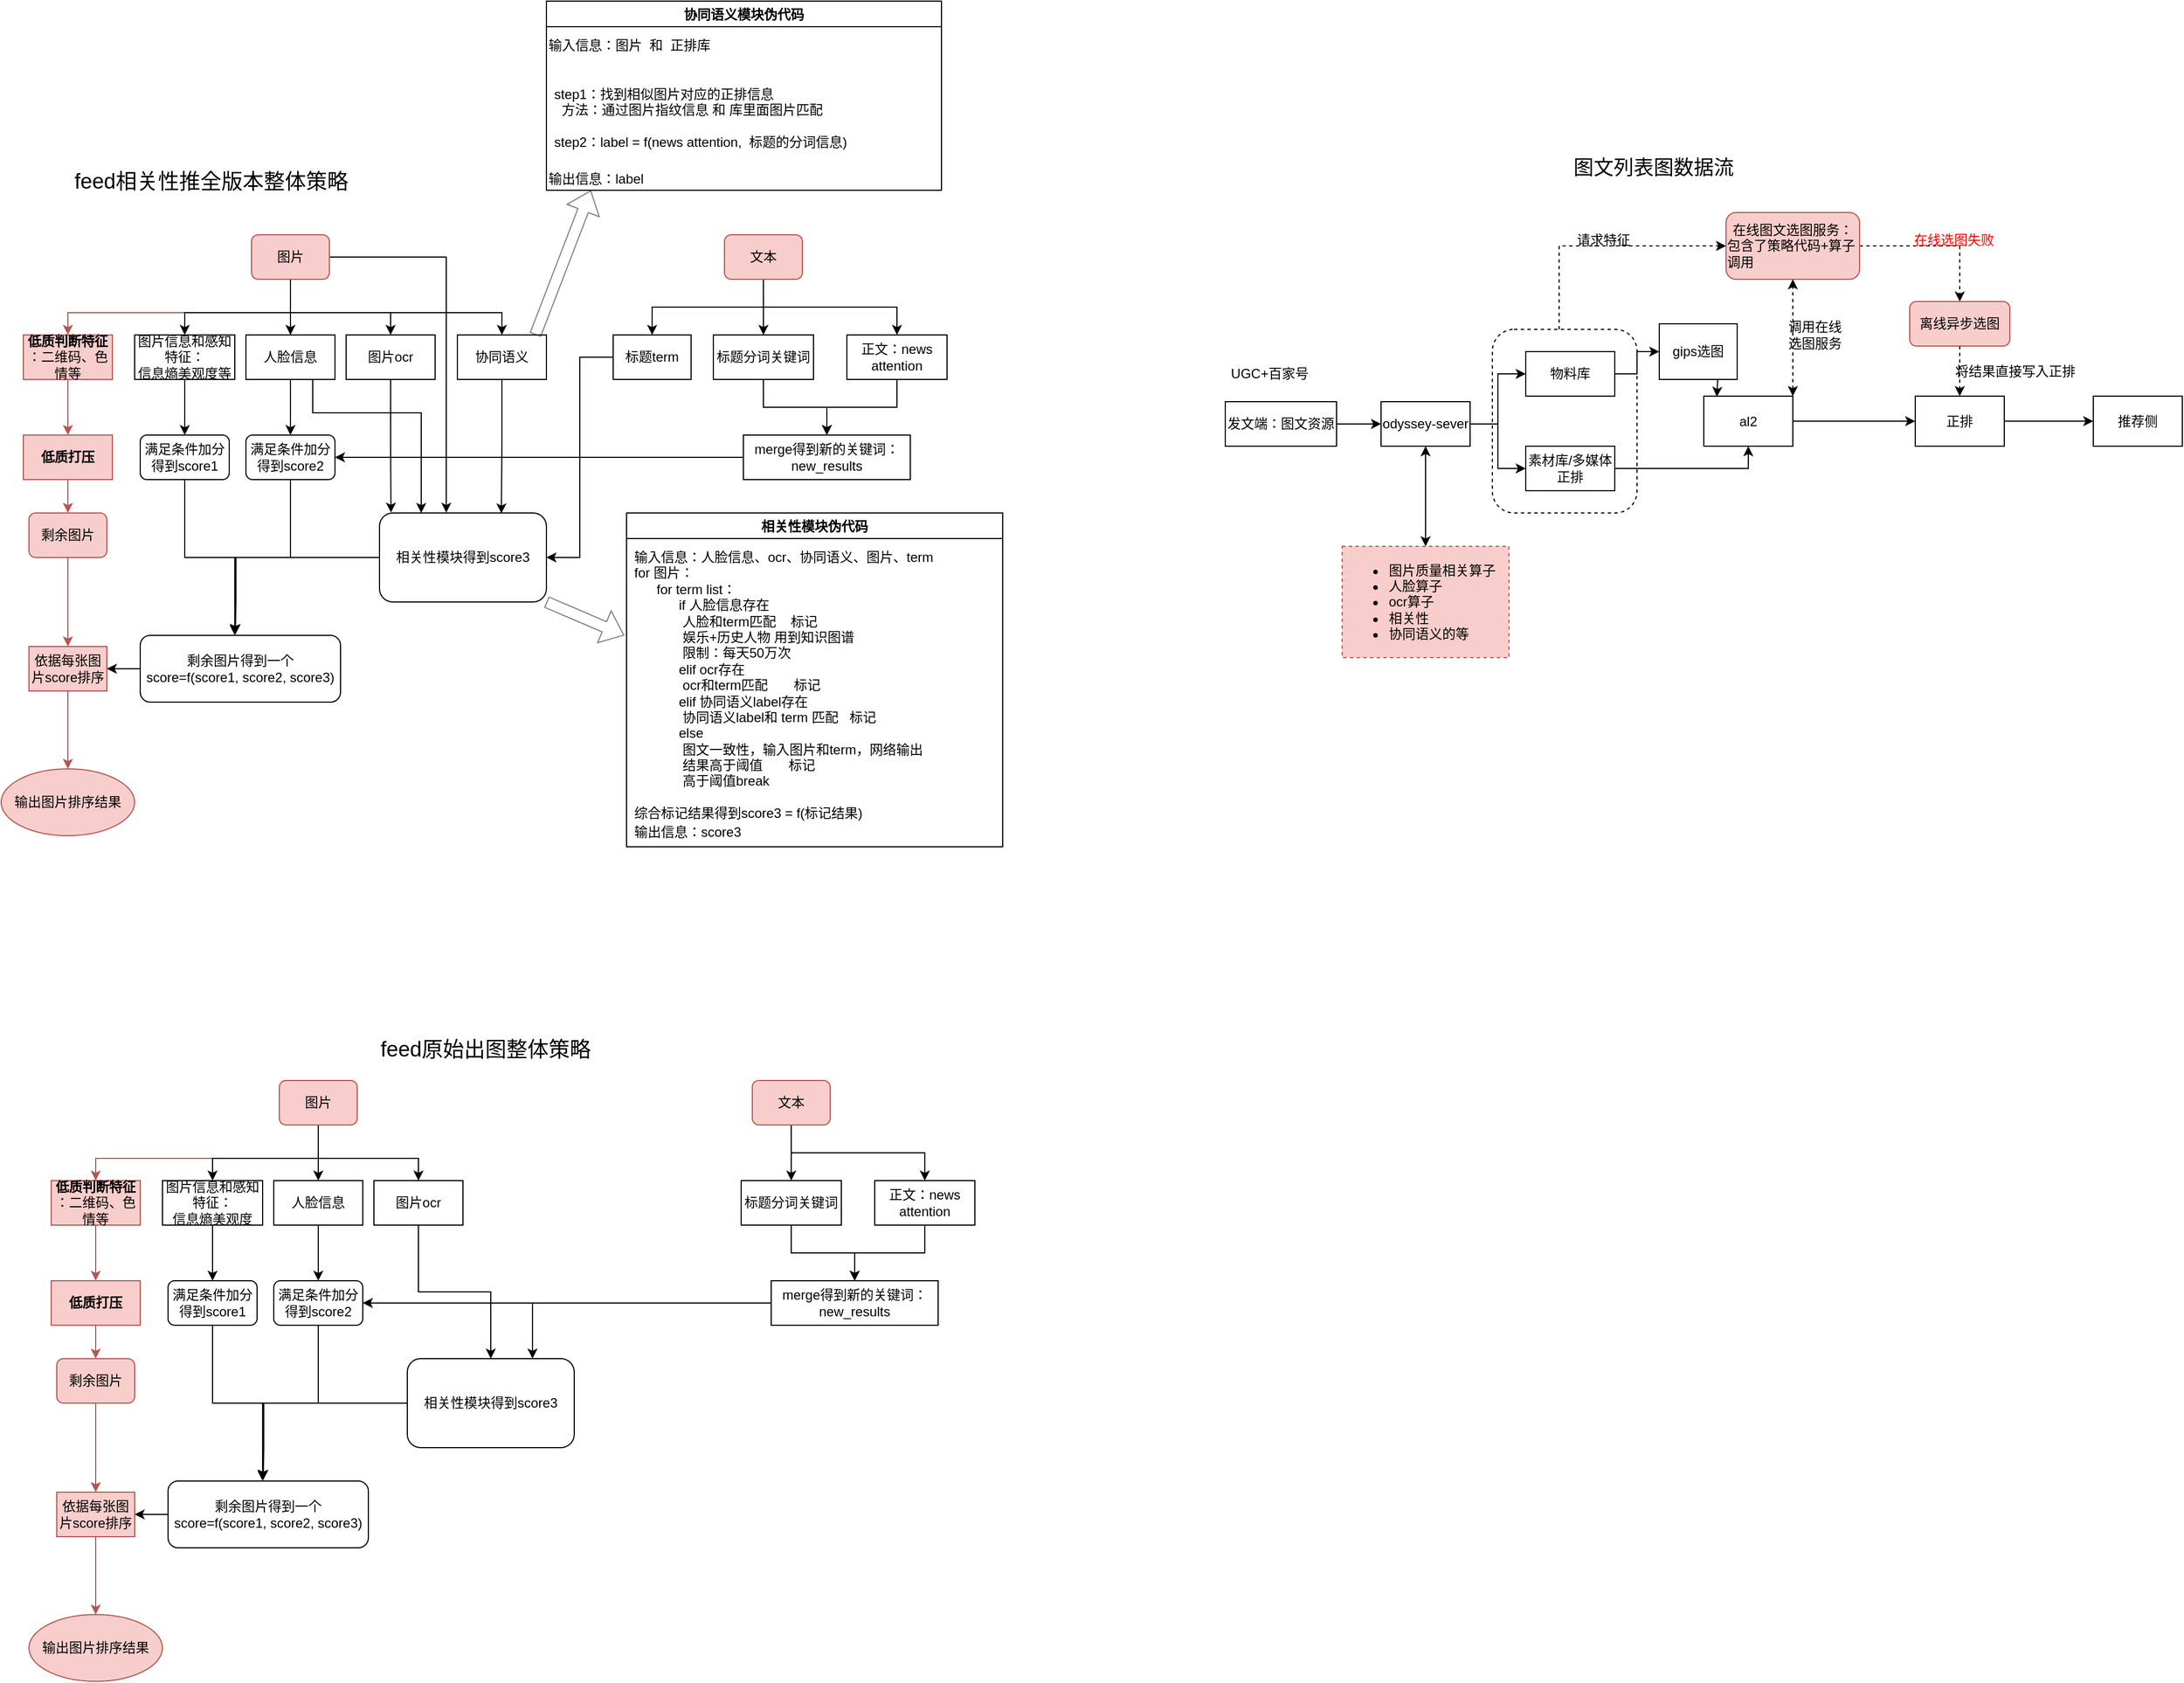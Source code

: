 <mxfile version="16.5.3" type="github">
  <diagram id="YZnyMSXSnCEE_CymccfS" name="Page-1">
    <mxGraphModel dx="2220" dy="1237" grid="1" gridSize="10" guides="1" tooltips="1" connect="1" arrows="1" fold="1" page="1" pageScale="1" pageWidth="2339" pageHeight="3300" math="0" shadow="0">
      <root>
        <mxCell id="0" />
        <mxCell id="1" parent="0" />
        <mxCell id="sa0yFWkl0P5yHhXw90g8-35" style="edgeStyle=orthogonalEdgeStyle;rounded=0;orthogonalLoop=1;jettySize=auto;html=1;entryX=0;entryY=0.5;entryDx=0;entryDy=0;dashed=1;" parent="1" source="sa0yFWkl0P5yHhXw90g8-32" target="sa0yFWkl0P5yHhXw90g8-24" edge="1">
          <mxGeometry relative="1" as="geometry">
            <Array as="points">
              <mxPoint x="1520" y="310" />
            </Array>
          </mxGeometry>
        </mxCell>
        <mxCell id="sa0yFWkl0P5yHhXw90g8-32" value="" style="rounded=1;whiteSpace=wrap;html=1;dashed=1;" parent="1" vertex="1">
          <mxGeometry x="1460" y="385" width="130" height="165" as="geometry" />
        </mxCell>
        <mxCell id="g8iUTo1PRh5J7QxqeXhu-16" style="edgeStyle=orthogonalEdgeStyle;rounded=0;orthogonalLoop=1;jettySize=auto;html=1;exitX=0.5;exitY=1;exitDx=0;exitDy=0;entryX=0.5;entryY=0;entryDx=0;entryDy=0;fillColor=#f8cecc;strokeColor=#b85450;" parent="1" source="g8iUTo1PRh5J7QxqeXhu-1" target="g8iUTo1PRh5J7QxqeXhu-2" edge="1">
          <mxGeometry relative="1" as="geometry">
            <Array as="points">
              <mxPoint x="380" y="370" />
              <mxPoint x="180" y="370" />
            </Array>
          </mxGeometry>
        </mxCell>
        <mxCell id="g8iUTo1PRh5J7QxqeXhu-20" style="edgeStyle=orthogonalEdgeStyle;rounded=0;orthogonalLoop=1;jettySize=auto;html=1;exitX=0.5;exitY=1;exitDx=0;exitDy=0;entryX=0.5;entryY=0;entryDx=0;entryDy=0;" parent="1" source="g8iUTo1PRh5J7QxqeXhu-1" target="g8iUTo1PRh5J7QxqeXhu-3" edge="1">
          <mxGeometry relative="1" as="geometry">
            <Array as="points">
              <mxPoint x="380" y="370" />
              <mxPoint x="285" y="370" />
            </Array>
          </mxGeometry>
        </mxCell>
        <mxCell id="g8iUTo1PRh5J7QxqeXhu-21" style="edgeStyle=orthogonalEdgeStyle;rounded=0;orthogonalLoop=1;jettySize=auto;html=1;exitX=0.5;exitY=1;exitDx=0;exitDy=0;entryX=0.5;entryY=0;entryDx=0;entryDy=0;" parent="1" source="g8iUTo1PRh5J7QxqeXhu-1" target="g8iUTo1PRh5J7QxqeXhu-4" edge="1">
          <mxGeometry relative="1" as="geometry">
            <Array as="points">
              <mxPoint x="380" y="350" />
              <mxPoint x="380" y="350" />
            </Array>
          </mxGeometry>
        </mxCell>
        <mxCell id="g8iUTo1PRh5J7QxqeXhu-23" style="edgeStyle=orthogonalEdgeStyle;rounded=0;orthogonalLoop=1;jettySize=auto;html=1;exitX=0.5;exitY=1;exitDx=0;exitDy=0;entryX=0.5;entryY=0;entryDx=0;entryDy=0;" parent="1" source="g8iUTo1PRh5J7QxqeXhu-1" target="g8iUTo1PRh5J7QxqeXhu-5" edge="1">
          <mxGeometry relative="1" as="geometry">
            <Array as="points">
              <mxPoint x="380" y="370" />
              <mxPoint x="470" y="370" />
            </Array>
          </mxGeometry>
        </mxCell>
        <mxCell id="g8iUTo1PRh5J7QxqeXhu-26" style="edgeStyle=orthogonalEdgeStyle;rounded=0;orthogonalLoop=1;jettySize=auto;html=1;exitX=0.5;exitY=1;exitDx=0;exitDy=0;entryX=0.5;entryY=0;entryDx=0;entryDy=0;" parent="1" source="g8iUTo1PRh5J7QxqeXhu-1" target="g8iUTo1PRh5J7QxqeXhu-6" edge="1">
          <mxGeometry relative="1" as="geometry">
            <Array as="points">
              <mxPoint x="380" y="370" />
              <mxPoint x="570" y="370" />
            </Array>
          </mxGeometry>
        </mxCell>
        <mxCell id="g8iUTo1PRh5J7QxqeXhu-60" style="edgeStyle=orthogonalEdgeStyle;rounded=0;orthogonalLoop=1;jettySize=auto;html=1;entryX=0.402;entryY=-0.002;entryDx=0;entryDy=0;entryPerimeter=0;" parent="1" source="g8iUTo1PRh5J7QxqeXhu-1" target="g8iUTo1PRh5J7QxqeXhu-57" edge="1">
          <mxGeometry relative="1" as="geometry">
            <mxPoint x="520" y="549" as="targetPoint" />
            <Array as="points">
              <mxPoint x="520" y="320" />
              <mxPoint x="520" y="550" />
            </Array>
          </mxGeometry>
        </mxCell>
        <mxCell id="g8iUTo1PRh5J7QxqeXhu-1" value="图片" style="rounded=1;whiteSpace=wrap;html=1;fillColor=#f8cecc;strokeColor=#b85450;" parent="1" vertex="1">
          <mxGeometry x="345" y="300" width="70" height="40" as="geometry" />
        </mxCell>
        <mxCell id="g8iUTo1PRh5J7QxqeXhu-37" style="edgeStyle=orthogonalEdgeStyle;rounded=0;orthogonalLoop=1;jettySize=auto;html=1;exitX=0.5;exitY=1;exitDx=0;exitDy=0;entryX=0.5;entryY=0;entryDx=0;entryDy=0;fillColor=#f8cecc;strokeColor=#b85450;" parent="1" source="g8iUTo1PRh5J7QxqeXhu-2" target="g8iUTo1PRh5J7QxqeXhu-35" edge="1">
          <mxGeometry relative="1" as="geometry" />
        </mxCell>
        <mxCell id="g8iUTo1PRh5J7QxqeXhu-2" value="&lt;b&gt;低质判断特征&lt;br&gt;&lt;/b&gt;：二维码、色情等" style="rounded=0;whiteSpace=wrap;html=1;fillColor=#f8cecc;strokeColor=#b85450;" parent="1" vertex="1">
          <mxGeometry x="140" y="390" width="80" height="40" as="geometry" />
        </mxCell>
        <mxCell id="g8iUTo1PRh5J7QxqeXhu-53" value="" style="edgeStyle=orthogonalEdgeStyle;rounded=0;orthogonalLoop=1;jettySize=auto;html=1;" parent="1" source="g8iUTo1PRh5J7QxqeXhu-3" target="g8iUTo1PRh5J7QxqeXhu-44" edge="1">
          <mxGeometry relative="1" as="geometry" />
        </mxCell>
        <mxCell id="g8iUTo1PRh5J7QxqeXhu-3" value="图片信息和感知特征：&lt;br&gt;信息熵美观度等" style="rounded=0;whiteSpace=wrap;html=1;" parent="1" vertex="1">
          <mxGeometry x="240" y="390" width="90" height="40" as="geometry" />
        </mxCell>
        <mxCell id="g8iUTo1PRh5J7QxqeXhu-54" value="" style="edgeStyle=orthogonalEdgeStyle;rounded=0;orthogonalLoop=1;jettySize=auto;html=1;" parent="1" source="g8iUTo1PRh5J7QxqeXhu-4" target="g8iUTo1PRh5J7QxqeXhu-45" edge="1">
          <mxGeometry relative="1" as="geometry" />
        </mxCell>
        <mxCell id="g8iUTo1PRh5J7QxqeXhu-83" style="edgeStyle=orthogonalEdgeStyle;rounded=0;orthogonalLoop=1;jettySize=auto;html=1;exitX=0.75;exitY=1;exitDx=0;exitDy=0;entryX=0.25;entryY=0;entryDx=0;entryDy=0;" parent="1" source="g8iUTo1PRh5J7QxqeXhu-4" target="g8iUTo1PRh5J7QxqeXhu-57" edge="1">
          <mxGeometry relative="1" as="geometry">
            <Array as="points">
              <mxPoint x="400" y="460" />
              <mxPoint x="497" y="460" />
            </Array>
          </mxGeometry>
        </mxCell>
        <mxCell id="g8iUTo1PRh5J7QxqeXhu-4" value="人脸信息" style="rounded=0;whiteSpace=wrap;html=1;" parent="1" vertex="1">
          <mxGeometry x="340" y="390" width="80" height="40" as="geometry" />
        </mxCell>
        <mxCell id="g8iUTo1PRh5J7QxqeXhu-84" style="edgeStyle=orthogonalEdgeStyle;rounded=0;orthogonalLoop=1;jettySize=auto;html=1;entryX=0.069;entryY=-0.004;entryDx=0;entryDy=0;entryPerimeter=0;" parent="1" source="g8iUTo1PRh5J7QxqeXhu-5" target="g8iUTo1PRh5J7QxqeXhu-57" edge="1">
          <mxGeometry relative="1" as="geometry" />
        </mxCell>
        <mxCell id="g8iUTo1PRh5J7QxqeXhu-5" value="图片ocr" style="rounded=0;whiteSpace=wrap;html=1;" parent="1" vertex="1">
          <mxGeometry x="430" y="390" width="80" height="40" as="geometry" />
        </mxCell>
        <mxCell id="g8iUTo1PRh5J7QxqeXhu-85" style="edgeStyle=orthogonalEdgeStyle;rounded=0;orthogonalLoop=1;jettySize=auto;html=1;entryX=0.73;entryY=0.005;entryDx=0;entryDy=0;entryPerimeter=0;" parent="1" source="g8iUTo1PRh5J7QxqeXhu-6" target="g8iUTo1PRh5J7QxqeXhu-57" edge="1">
          <mxGeometry relative="1" as="geometry" />
        </mxCell>
        <mxCell id="g8iUTo1PRh5J7QxqeXhu-6" value="协同语义" style="rounded=0;whiteSpace=wrap;html=1;" parent="1" vertex="1">
          <mxGeometry x="530" y="390" width="80" height="40" as="geometry" />
        </mxCell>
        <mxCell id="g8iUTo1PRh5J7QxqeXhu-28" value="" style="edgeStyle=orthogonalEdgeStyle;rounded=0;orthogonalLoop=1;jettySize=auto;html=1;" parent="1" source="g8iUTo1PRh5J7QxqeXhu-10" target="g8iUTo1PRh5J7QxqeXhu-13" edge="1">
          <mxGeometry relative="1" as="geometry" />
        </mxCell>
        <mxCell id="g8iUTo1PRh5J7QxqeXhu-32" style="edgeStyle=orthogonalEdgeStyle;rounded=0;orthogonalLoop=1;jettySize=auto;html=1;exitX=0.25;exitY=1;exitDx=0;exitDy=0;entryX=0.5;entryY=0;entryDx=0;entryDy=0;" parent="1" source="g8iUTo1PRh5J7QxqeXhu-10" target="g8iUTo1PRh5J7QxqeXhu-11" edge="1">
          <mxGeometry relative="1" as="geometry">
            <Array as="points">
              <mxPoint x="805" y="340" />
              <mxPoint x="805" y="365" />
              <mxPoint x="705" y="365" />
            </Array>
          </mxGeometry>
        </mxCell>
        <mxCell id="g8iUTo1PRh5J7QxqeXhu-33" style="edgeStyle=orthogonalEdgeStyle;rounded=0;orthogonalLoop=1;jettySize=auto;html=1;exitX=0.75;exitY=1;exitDx=0;exitDy=0;entryX=0.5;entryY=0;entryDx=0;entryDy=0;" parent="1" source="g8iUTo1PRh5J7QxqeXhu-10" target="g8iUTo1PRh5J7QxqeXhu-14" edge="1">
          <mxGeometry relative="1" as="geometry">
            <Array as="points">
              <mxPoint x="805" y="340" />
              <mxPoint x="805" y="365" />
              <mxPoint x="925" y="365" />
            </Array>
          </mxGeometry>
        </mxCell>
        <mxCell id="g8iUTo1PRh5J7QxqeXhu-10" value="文本" style="rounded=1;whiteSpace=wrap;html=1;fillColor=#f8cecc;strokeColor=#b85450;" parent="1" vertex="1">
          <mxGeometry x="770" y="300" width="70" height="40" as="geometry" />
        </mxCell>
        <mxCell id="g8iUTo1PRh5J7QxqeXhu-75" style="edgeStyle=orthogonalEdgeStyle;rounded=0;orthogonalLoop=1;jettySize=auto;html=1;entryX=1;entryY=0.5;entryDx=0;entryDy=0;" parent="1" source="g8iUTo1PRh5J7QxqeXhu-11" target="g8iUTo1PRh5J7QxqeXhu-57" edge="1">
          <mxGeometry relative="1" as="geometry" />
        </mxCell>
        <mxCell id="g8iUTo1PRh5J7QxqeXhu-11" value="标题term" style="rounded=0;whiteSpace=wrap;html=1;" parent="1" vertex="1">
          <mxGeometry x="670" y="390" width="70" height="40" as="geometry" />
        </mxCell>
        <mxCell id="g8iUTo1PRh5J7QxqeXhu-47" style="edgeStyle=orthogonalEdgeStyle;rounded=0;orthogonalLoop=1;jettySize=auto;html=1;exitX=0.5;exitY=1;exitDx=0;exitDy=0;" parent="1" source="g8iUTo1PRh5J7QxqeXhu-13" target="g8iUTo1PRh5J7QxqeXhu-46" edge="1">
          <mxGeometry relative="1" as="geometry" />
        </mxCell>
        <mxCell id="g8iUTo1PRh5J7QxqeXhu-13" value="标题分词关键词" style="rounded=0;whiteSpace=wrap;html=1;" parent="1" vertex="1">
          <mxGeometry x="760" y="390" width="90" height="40" as="geometry" />
        </mxCell>
        <mxCell id="g8iUTo1PRh5J7QxqeXhu-52" value="" style="edgeStyle=orthogonalEdgeStyle;rounded=0;orthogonalLoop=1;jettySize=auto;html=1;" parent="1" source="g8iUTo1PRh5J7QxqeXhu-14" target="g8iUTo1PRh5J7QxqeXhu-46" edge="1">
          <mxGeometry relative="1" as="geometry" />
        </mxCell>
        <mxCell id="g8iUTo1PRh5J7QxqeXhu-14" value="正文：news attention" style="rounded=0;whiteSpace=wrap;html=1;" parent="1" vertex="1">
          <mxGeometry x="880" y="390" width="90" height="40" as="geometry" />
        </mxCell>
        <mxCell id="g8iUTo1PRh5J7QxqeXhu-38" style="edgeStyle=orthogonalEdgeStyle;rounded=0;orthogonalLoop=1;jettySize=auto;html=1;exitX=0.5;exitY=1;exitDx=0;exitDy=0;entryX=0.5;entryY=0;entryDx=0;entryDy=0;fillColor=#f8cecc;strokeColor=#b85450;" parent="1" source="g8iUTo1PRh5J7QxqeXhu-35" target="g8iUTo1PRh5J7QxqeXhu-36" edge="1">
          <mxGeometry relative="1" as="geometry" />
        </mxCell>
        <mxCell id="g8iUTo1PRh5J7QxqeXhu-35" value="&lt;b&gt;低质打压&lt;/b&gt;&lt;span style=&quot;color: rgba(0 , 0 , 0 , 0) ; font-family: monospace ; font-size: 0px&quot;&gt;%3CmxGraphModel%3E%3Croot%3E%3CmxCell%20id%3D%220%22%2F%3E%3CmxCell%20id%3D%221%22%20parent%3D%220%22%2F%3E%3CmxCell%20id%3D%222%22%20value%3D%22%26lt%3Bb%26gt%3B%E4%BD%8E%E8%B4%A8%E5%88%A4%E6%96%AD%E7%89%B9%E5%BE%81%26lt%3Bbr%26gt%3B%26lt%3B%2Fb%26gt%3B%EF%BC%9A%E4%BA%8C%E7%BB%B4%E7%A0%81%E3%80%81%E8%89%B2%E6%83%85%E7%AD%89%22%20style%3D%22rounded%3D0%3BwhiteSpace%3Dwrap%3Bhtml%3D1%3B%22%20vertex%3D%221%22%20parent%3D%221%22%3E%3CmxGeometry%20x%3D%2230%22%20y%3D%22140%22%20width%3D%2280%22%20height%3D%2240%22%20as%3D%22geometry%22%2F%3E%3C%2FmxCell%3E%3C%2Froot%3E%3C%2FmxGraphModel%3E&lt;/span&gt;" style="rounded=0;whiteSpace=wrap;html=1;fillColor=#f8cecc;strokeColor=#b85450;" parent="1" vertex="1">
          <mxGeometry x="140" y="480" width="80" height="40" as="geometry" />
        </mxCell>
        <mxCell id="g8iUTo1PRh5J7QxqeXhu-70" style="edgeStyle=orthogonalEdgeStyle;rounded=0;orthogonalLoop=1;jettySize=auto;html=1;fillColor=#f8cecc;strokeColor=#b85450;" parent="1" source="g8iUTo1PRh5J7QxqeXhu-36" target="g8iUTo1PRh5J7QxqeXhu-69" edge="1">
          <mxGeometry relative="1" as="geometry" />
        </mxCell>
        <mxCell id="g8iUTo1PRh5J7QxqeXhu-36" value="剩余图片" style="rounded=1;whiteSpace=wrap;html=1;fillColor=#f8cecc;strokeColor=#b85450;" parent="1" vertex="1">
          <mxGeometry x="145" y="550" width="70" height="40" as="geometry" />
        </mxCell>
        <mxCell id="g8iUTo1PRh5J7QxqeXhu-72" style="edgeStyle=orthogonalEdgeStyle;rounded=0;orthogonalLoop=1;jettySize=auto;html=1;entryX=1;entryY=0.5;entryDx=0;entryDy=0;" parent="1" source="g8iUTo1PRh5J7QxqeXhu-42" target="g8iUTo1PRh5J7QxqeXhu-69" edge="1">
          <mxGeometry relative="1" as="geometry" />
        </mxCell>
        <mxCell id="g8iUTo1PRh5J7QxqeXhu-42" value="剩余图片得到一个score=f(score1, score2, score3)" style="rounded=1;whiteSpace=wrap;html=1;" parent="1" vertex="1">
          <mxGeometry x="245" y="660" width="180" height="60" as="geometry" />
        </mxCell>
        <mxCell id="g8iUTo1PRh5J7QxqeXhu-64" style="edgeStyle=orthogonalEdgeStyle;rounded=0;orthogonalLoop=1;jettySize=auto;html=1;exitX=0.5;exitY=1;exitDx=0;exitDy=0;entryX=0.475;entryY=-0.017;entryDx=0;entryDy=0;entryPerimeter=0;" parent="1" source="g8iUTo1PRh5J7QxqeXhu-44" target="g8iUTo1PRh5J7QxqeXhu-42" edge="1">
          <mxGeometry relative="1" as="geometry">
            <mxPoint x="310" y="660" as="targetPoint" />
            <Array as="points">
              <mxPoint x="285" y="590" />
              <mxPoint x="331" y="590" />
              <mxPoint x="331" y="630" />
            </Array>
          </mxGeometry>
        </mxCell>
        <mxCell id="g8iUTo1PRh5J7QxqeXhu-44" value="满足条件加分得到score1" style="rounded=1;whiteSpace=wrap;html=1;" parent="1" vertex="1">
          <mxGeometry x="245" y="480" width="80" height="40" as="geometry" />
        </mxCell>
        <mxCell id="g8iUTo1PRh5J7QxqeXhu-65" style="edgeStyle=orthogonalEdgeStyle;rounded=0;orthogonalLoop=1;jettySize=auto;html=1;entryX=0.472;entryY=-0.017;entryDx=0;entryDy=0;entryPerimeter=0;" parent="1" source="g8iUTo1PRh5J7QxqeXhu-45" target="g8iUTo1PRh5J7QxqeXhu-42" edge="1">
          <mxGeometry relative="1" as="geometry">
            <mxPoint x="310" y="660" as="targetPoint" />
            <Array as="points">
              <mxPoint x="380" y="590" />
              <mxPoint x="330" y="590" />
            </Array>
          </mxGeometry>
        </mxCell>
        <mxCell id="g8iUTo1PRh5J7QxqeXhu-45" value="满足条件加分得到score2" style="rounded=1;whiteSpace=wrap;html=1;" parent="1" vertex="1">
          <mxGeometry x="340" y="480" width="80" height="40" as="geometry" />
        </mxCell>
        <mxCell id="g8iUTo1PRh5J7QxqeXhu-55" style="edgeStyle=orthogonalEdgeStyle;rounded=0;orthogonalLoop=1;jettySize=auto;html=1;" parent="1" source="g8iUTo1PRh5J7QxqeXhu-46" edge="1">
          <mxGeometry relative="1" as="geometry">
            <mxPoint x="420" y="500" as="targetPoint" />
            <Array as="points">
              <mxPoint x="420" y="500" />
            </Array>
          </mxGeometry>
        </mxCell>
        <mxCell id="g8iUTo1PRh5J7QxqeXhu-46" value="merge得到新的关键词：new_results" style="rounded=0;whiteSpace=wrap;html=1;" parent="1" vertex="1">
          <mxGeometry x="787" y="480" width="150" height="40" as="geometry" />
        </mxCell>
        <mxCell id="g8iUTo1PRh5J7QxqeXhu-66" style="edgeStyle=orthogonalEdgeStyle;rounded=0;orthogonalLoop=1;jettySize=auto;html=1;" parent="1" source="g8iUTo1PRh5J7QxqeXhu-57" edge="1">
          <mxGeometry relative="1" as="geometry">
            <mxPoint x="330" y="660" as="targetPoint" />
            <Array as="points">
              <mxPoint x="330" y="590" />
              <mxPoint x="330" y="660" />
            </Array>
          </mxGeometry>
        </mxCell>
        <mxCell id="g8iUTo1PRh5J7QxqeXhu-57" value="相关性模块得到score3" style="rounded=1;whiteSpace=wrap;html=1;" parent="1" vertex="1">
          <mxGeometry x="460" y="550" width="150" height="80" as="geometry" />
        </mxCell>
        <mxCell id="g8iUTo1PRh5J7QxqeXhu-74" value="" style="edgeStyle=orthogonalEdgeStyle;rounded=0;orthogonalLoop=1;jettySize=auto;html=1;fillColor=#f8cecc;strokeColor=#b85450;" parent="1" source="g8iUTo1PRh5J7QxqeXhu-69" target="g8iUTo1PRh5J7QxqeXhu-73" edge="1">
          <mxGeometry relative="1" as="geometry" />
        </mxCell>
        <mxCell id="g8iUTo1PRh5J7QxqeXhu-69" value="依据每张图片score排序" style="rounded=0;whiteSpace=wrap;html=1;align=center;fillColor=#f8cecc;strokeColor=#b85450;" parent="1" vertex="1">
          <mxGeometry x="145" y="670" width="70" height="40" as="geometry" />
        </mxCell>
        <mxCell id="g8iUTo1PRh5J7QxqeXhu-73" value="输出图片排序结果" style="ellipse;whiteSpace=wrap;html=1;rounded=0;fillColor=#f8cecc;strokeColor=#b85450;" parent="1" vertex="1">
          <mxGeometry x="120" y="780" width="120" height="60" as="geometry" />
        </mxCell>
        <mxCell id="g8iUTo1PRh5J7QxqeXhu-76" value="" style="shape=flexArrow;endArrow=classic;html=1;rounded=0;opacity=50;" parent="1" edge="1">
          <mxGeometry width="50" height="50" relative="1" as="geometry">
            <mxPoint x="610" y="630" as="sourcePoint" />
            <mxPoint x="680" y="660" as="targetPoint" />
          </mxGeometry>
        </mxCell>
        <mxCell id="g8iUTo1PRh5J7QxqeXhu-77" value="相关性模块伪代码" style="swimlane;align=center;" parent="1" vertex="1">
          <mxGeometry x="682" y="550" width="338" height="300" as="geometry">
            <mxRectangle x="580" y="340" width="130" height="23" as="alternateBounds" />
          </mxGeometry>
        </mxCell>
        <mxCell id="g8iUTo1PRh5J7QxqeXhu-80" value="for 图片：&lt;br&gt;&lt;span&gt;&lt;/span&gt;&amp;nbsp; &amp;nbsp; &amp;nbsp; for term list：&lt;br&gt;&lt;blockquote style=&quot;margin: 0 0 0 40px ; border: none ; padding: 0px&quot;&gt;if 人脸信息存在&amp;nbsp;&lt;br&gt;&lt;span&gt; &lt;span&gt; &lt;/span&gt;&lt;/span&gt;&lt;span style=&quot;white-space: pre&quot;&gt; &lt;/span&gt;人脸和term匹配&amp;nbsp; &amp;nbsp; 标记&lt;/blockquote&gt;&lt;blockquote style=&quot;margin: 0 0 0 40px ; border: none ; padding: 0px&quot;&gt;&lt;span style=&quot;white-space: pre&quot;&gt; &lt;/span&gt;娱乐+历史人物 用到知识图谱&lt;/blockquote&gt;&lt;blockquote style=&quot;margin: 0 0 0 40px ; border: none ; padding: 0px&quot;&gt;&lt;span style=&quot;white-space: pre&quot;&gt; &lt;/span&gt;限制：每天50万次&lt;/blockquote&gt;&lt;blockquote style=&quot;margin: 0 0 0 40px ; border: none ; padding: 0px&quot;&gt;elif ocr存在&lt;br&gt;&lt;span&gt; &lt;span&gt; &lt;/span&gt;&lt;/span&gt;&lt;span style=&quot;white-space: pre&quot;&gt; &lt;/span&gt;ocr和term匹配&amp;nbsp; &amp;nbsp; &amp;nbsp; &amp;nbsp;标记&lt;br&gt;elif 协同语义label存在&lt;br&gt;&lt;span&gt; &lt;span&gt; &lt;/span&gt;&lt;/span&gt;&lt;span style=&quot;white-space: pre&quot;&gt; &lt;/span&gt;协同语义label和 term 匹配&amp;nbsp; &amp;nbsp;标记&lt;br&gt;else&lt;/blockquote&gt;&lt;blockquote style=&quot;margin: 0 0 0 40px ; border: none ; padding: 0px&quot;&gt;&lt;span&gt;&lt;span style=&quot;white-space: pre&quot;&gt; &lt;/span&gt;图文一致性，输入图片和term，网络输出&lt;/span&gt;&lt;/blockquote&gt;&lt;blockquote style=&quot;margin: 0 0 0 40px ; border: none ; padding: 0px&quot;&gt;&lt;span&gt;&lt;span style=&quot;white-space: pre&quot;&gt; &lt;/span&gt;结果高于阈值&amp;nbsp; &amp;nbsp; &amp;nbsp; &amp;nbsp;标记&lt;/span&gt;&lt;/blockquote&gt;&lt;blockquote style=&quot;margin: 0 0 0 40px ; border: none ; padding: 0px&quot;&gt;&lt;span&gt;&lt;span style=&quot;white-space: pre&quot;&gt; &lt;/span&gt;高于阈值break&lt;br&gt;&lt;/span&gt;&lt;/blockquote&gt;&lt;blockquote style=&quot;margin: 0 0 0 40px ; border: none ; padding: 0px&quot;&gt;&lt;blockquote style=&quot;margin: 0 0 0 40px ; border: none ; padding: 0px&quot;&gt;&lt;br&gt;&lt;/blockquote&gt;&lt;blockquote style=&quot;margin: 0 0 0 40px ; border: none ; padding: 0px&quot;&gt;&lt;/blockquote&gt;&lt;/blockquote&gt;综合标记结果得到score3 = f(标记结果)" style="text;html=1;align=left;verticalAlign=middle;resizable=0;points=[];autosize=1;strokeColor=none;fillColor=none;" parent="g8iUTo1PRh5J7QxqeXhu-77" vertex="1">
          <mxGeometry x="5" y="47" width="270" height="230" as="geometry" />
        </mxCell>
        <mxCell id="g8iUTo1PRh5J7QxqeXhu-86" value="输入信息：人脸信息、ocr、协同语义、图片、term" style="text;html=1;align=left;verticalAlign=middle;resizable=0;points=[];autosize=1;strokeColor=none;fillColor=none;" parent="g8iUTo1PRh5J7QxqeXhu-77" vertex="1">
          <mxGeometry x="5" y="30" width="280" height="20" as="geometry" />
        </mxCell>
        <mxCell id="g8iUTo1PRh5J7QxqeXhu-87" value="输出信息：score3" style="text;html=1;align=left;verticalAlign=middle;resizable=0;points=[];autosize=1;strokeColor=none;fillColor=none;" parent="g8iUTo1PRh5J7QxqeXhu-77" vertex="1">
          <mxGeometry x="5" y="277" width="110" height="20" as="geometry" />
        </mxCell>
        <mxCell id="g8iUTo1PRh5J7QxqeXhu-88" value="feed相关性推全版本整体策略" style="text;strokeColor=none;fillColor=none;align=left;verticalAlign=middle;spacingLeft=4;spacingRight=4;overflow=hidden;points=[[0,0.5],[1,0.5]];portConstraint=eastwest;rotatable=0;fontSize=19;" parent="1" vertex="1">
          <mxGeometry x="180" y="230" width="360" height="40" as="geometry" />
        </mxCell>
        <mxCell id="g8iUTo1PRh5J7QxqeXhu-89" value="feed原始出图整体策略" style="text;strokeColor=none;fillColor=none;align=left;verticalAlign=middle;spacingLeft=4;spacingRight=4;overflow=hidden;points=[[0,0.5],[1,0.5]];portConstraint=eastwest;rotatable=0;fontSize=19;" parent="1" vertex="1">
          <mxGeometry x="455" y="1010" width="360" height="40" as="geometry" />
        </mxCell>
        <mxCell id="g8iUTo1PRh5J7QxqeXhu-140" style="edgeStyle=orthogonalEdgeStyle;rounded=0;orthogonalLoop=1;jettySize=auto;html=1;exitX=0.5;exitY=1;exitDx=0;exitDy=0;entryX=0.5;entryY=0;entryDx=0;entryDy=0;fillColor=#f8cecc;strokeColor=#b85450;" parent="1" source="g8iUTo1PRh5J7QxqeXhu-146" target="g8iUTo1PRh5J7QxqeXhu-148" edge="1">
          <mxGeometry relative="1" as="geometry">
            <Array as="points">
              <mxPoint x="405" y="1130" />
              <mxPoint x="205" y="1130" />
            </Array>
          </mxGeometry>
        </mxCell>
        <mxCell id="g8iUTo1PRh5J7QxqeXhu-141" style="edgeStyle=orthogonalEdgeStyle;rounded=0;orthogonalLoop=1;jettySize=auto;html=1;exitX=0.5;exitY=1;exitDx=0;exitDy=0;entryX=0.5;entryY=0;entryDx=0;entryDy=0;" parent="1" source="g8iUTo1PRh5J7QxqeXhu-146" target="g8iUTo1PRh5J7QxqeXhu-150" edge="1">
          <mxGeometry relative="1" as="geometry">
            <Array as="points">
              <mxPoint x="405" y="1130" />
              <mxPoint x="310" y="1130" />
            </Array>
          </mxGeometry>
        </mxCell>
        <mxCell id="g8iUTo1PRh5J7QxqeXhu-142" style="edgeStyle=orthogonalEdgeStyle;rounded=0;orthogonalLoop=1;jettySize=auto;html=1;exitX=0.5;exitY=1;exitDx=0;exitDy=0;entryX=0.5;entryY=0;entryDx=0;entryDy=0;" parent="1" source="g8iUTo1PRh5J7QxqeXhu-146" target="g8iUTo1PRh5J7QxqeXhu-153" edge="1">
          <mxGeometry relative="1" as="geometry">
            <Array as="points">
              <mxPoint x="405" y="1110" />
              <mxPoint x="405" y="1110" />
            </Array>
          </mxGeometry>
        </mxCell>
        <mxCell id="g8iUTo1PRh5J7QxqeXhu-143" style="edgeStyle=orthogonalEdgeStyle;rounded=0;orthogonalLoop=1;jettySize=auto;html=1;exitX=0.5;exitY=1;exitDx=0;exitDy=0;entryX=0.5;entryY=0;entryDx=0;entryDy=0;" parent="1" source="g8iUTo1PRh5J7QxqeXhu-146" target="g8iUTo1PRh5J7QxqeXhu-155" edge="1">
          <mxGeometry relative="1" as="geometry">
            <Array as="points">
              <mxPoint x="405" y="1130" />
              <mxPoint x="495" y="1130" />
            </Array>
          </mxGeometry>
        </mxCell>
        <mxCell id="g8iUTo1PRh5J7QxqeXhu-146" value="图片" style="rounded=1;whiteSpace=wrap;html=1;fillColor=#f8cecc;strokeColor=#b85450;" parent="1" vertex="1">
          <mxGeometry x="370" y="1060" width="70" height="40" as="geometry" />
        </mxCell>
        <mxCell id="g8iUTo1PRh5J7QxqeXhu-147" style="edgeStyle=orthogonalEdgeStyle;rounded=0;orthogonalLoop=1;jettySize=auto;html=1;exitX=0.5;exitY=1;exitDx=0;exitDy=0;entryX=0.5;entryY=0;entryDx=0;entryDy=0;fillColor=#f8cecc;strokeColor=#b85450;" parent="1" source="g8iUTo1PRh5J7QxqeXhu-148" target="g8iUTo1PRh5J7QxqeXhu-169" edge="1">
          <mxGeometry relative="1" as="geometry" />
        </mxCell>
        <mxCell id="g8iUTo1PRh5J7QxqeXhu-148" value="&lt;b&gt;低质判断特征&lt;br&gt;&lt;/b&gt;：二维码、色情等" style="rounded=0;whiteSpace=wrap;html=1;fillColor=#f8cecc;strokeColor=#b85450;" parent="1" vertex="1">
          <mxGeometry x="165" y="1150" width="80" height="40" as="geometry" />
        </mxCell>
        <mxCell id="g8iUTo1PRh5J7QxqeXhu-149" value="" style="edgeStyle=orthogonalEdgeStyle;rounded=0;orthogonalLoop=1;jettySize=auto;html=1;" parent="1" source="g8iUTo1PRh5J7QxqeXhu-150" target="g8iUTo1PRh5J7QxqeXhu-175" edge="1">
          <mxGeometry relative="1" as="geometry" />
        </mxCell>
        <mxCell id="g8iUTo1PRh5J7QxqeXhu-150" value="图片信息和感知特征：&lt;br&gt;信息熵美观度" style="rounded=0;whiteSpace=wrap;html=1;" parent="1" vertex="1">
          <mxGeometry x="265" y="1150" width="90" height="40" as="geometry" />
        </mxCell>
        <mxCell id="g8iUTo1PRh5J7QxqeXhu-151" value="" style="edgeStyle=orthogonalEdgeStyle;rounded=0;orthogonalLoop=1;jettySize=auto;html=1;" parent="1" source="g8iUTo1PRh5J7QxqeXhu-153" target="g8iUTo1PRh5J7QxqeXhu-177" edge="1">
          <mxGeometry relative="1" as="geometry" />
        </mxCell>
        <mxCell id="g8iUTo1PRh5J7QxqeXhu-153" value="人脸信息" style="rounded=0;whiteSpace=wrap;html=1;" parent="1" vertex="1">
          <mxGeometry x="365" y="1150" width="80" height="40" as="geometry" />
        </mxCell>
        <mxCell id="g8iUTo1PRh5J7QxqeXhu-190" style="edgeStyle=orthogonalEdgeStyle;rounded=0;orthogonalLoop=1;jettySize=auto;html=1;entryX=0.5;entryY=0;entryDx=0;entryDy=0;fontSize=19;" parent="1" source="g8iUTo1PRh5J7QxqeXhu-155" target="g8iUTo1PRh5J7QxqeXhu-181" edge="1">
          <mxGeometry relative="1" as="geometry" />
        </mxCell>
        <mxCell id="g8iUTo1PRh5J7QxqeXhu-155" value="图片ocr" style="rounded=0;whiteSpace=wrap;html=1;" parent="1" vertex="1">
          <mxGeometry x="455" y="1150" width="80" height="40" as="geometry" />
        </mxCell>
        <mxCell id="g8iUTo1PRh5J7QxqeXhu-158" value="" style="edgeStyle=orthogonalEdgeStyle;rounded=0;orthogonalLoop=1;jettySize=auto;html=1;" parent="1" source="g8iUTo1PRh5J7QxqeXhu-161" target="g8iUTo1PRh5J7QxqeXhu-165" edge="1">
          <mxGeometry relative="1" as="geometry" />
        </mxCell>
        <mxCell id="g8iUTo1PRh5J7QxqeXhu-160" style="edgeStyle=orthogonalEdgeStyle;rounded=0;orthogonalLoop=1;jettySize=auto;html=1;exitX=0.75;exitY=1;exitDx=0;exitDy=0;entryX=0.5;entryY=0;entryDx=0;entryDy=0;" parent="1" source="g8iUTo1PRh5J7QxqeXhu-161" target="g8iUTo1PRh5J7QxqeXhu-167" edge="1">
          <mxGeometry relative="1" as="geometry">
            <Array as="points">
              <mxPoint x="830" y="1100" />
              <mxPoint x="830" y="1125" />
              <mxPoint x="950" y="1125" />
            </Array>
          </mxGeometry>
        </mxCell>
        <mxCell id="g8iUTo1PRh5J7QxqeXhu-161" value="文本" style="rounded=1;whiteSpace=wrap;html=1;fillColor=#f8cecc;strokeColor=#b85450;" parent="1" vertex="1">
          <mxGeometry x="795" y="1060" width="70" height="40" as="geometry" />
        </mxCell>
        <mxCell id="g8iUTo1PRh5J7QxqeXhu-164" style="edgeStyle=orthogonalEdgeStyle;rounded=0;orthogonalLoop=1;jettySize=auto;html=1;exitX=0.5;exitY=1;exitDx=0;exitDy=0;" parent="1" source="g8iUTo1PRh5J7QxqeXhu-165" target="g8iUTo1PRh5J7QxqeXhu-179" edge="1">
          <mxGeometry relative="1" as="geometry" />
        </mxCell>
        <mxCell id="g8iUTo1PRh5J7QxqeXhu-165" value="标题分词关键词" style="rounded=0;whiteSpace=wrap;html=1;" parent="1" vertex="1">
          <mxGeometry x="785" y="1150" width="90" height="40" as="geometry" />
        </mxCell>
        <mxCell id="g8iUTo1PRh5J7QxqeXhu-166" value="" style="edgeStyle=orthogonalEdgeStyle;rounded=0;orthogonalLoop=1;jettySize=auto;html=1;" parent="1" source="g8iUTo1PRh5J7QxqeXhu-167" target="g8iUTo1PRh5J7QxqeXhu-179" edge="1">
          <mxGeometry relative="1" as="geometry" />
        </mxCell>
        <mxCell id="g8iUTo1PRh5J7QxqeXhu-167" value="正文：news attention" style="rounded=0;whiteSpace=wrap;html=1;" parent="1" vertex="1">
          <mxGeometry x="905" y="1150" width="90" height="40" as="geometry" />
        </mxCell>
        <mxCell id="g8iUTo1PRh5J7QxqeXhu-168" style="edgeStyle=orthogonalEdgeStyle;rounded=0;orthogonalLoop=1;jettySize=auto;html=1;exitX=0.5;exitY=1;exitDx=0;exitDy=0;entryX=0.5;entryY=0;entryDx=0;entryDy=0;fillColor=#f8cecc;strokeColor=#b85450;" parent="1" source="g8iUTo1PRh5J7QxqeXhu-169" target="g8iUTo1PRh5J7QxqeXhu-171" edge="1">
          <mxGeometry relative="1" as="geometry" />
        </mxCell>
        <mxCell id="g8iUTo1PRh5J7QxqeXhu-169" value="&lt;b&gt;低质打压&lt;/b&gt;&lt;span style=&quot;color: rgba(0 , 0 , 0 , 0) ; font-family: monospace ; font-size: 0px&quot;&gt;%3CmxGraphModel%3E%3Croot%3E%3CmxCell%20id%3D%220%22%2F%3E%3CmxCell%20id%3D%221%22%20parent%3D%220%22%2F%3E%3CmxCell%20id%3D%222%22%20value%3D%22%26lt%3Bb%26gt%3B%E4%BD%8E%E8%B4%A8%E5%88%A4%E6%96%AD%E7%89%B9%E5%BE%81%26lt%3Bbr%26gt%3B%26lt%3B%2Fb%26gt%3B%EF%BC%9A%E4%BA%8C%E7%BB%B4%E7%A0%81%E3%80%81%E8%89%B2%E6%83%85%E7%AD%89%22%20style%3D%22rounded%3D0%3BwhiteSpace%3Dwrap%3Bhtml%3D1%3B%22%20vertex%3D%221%22%20parent%3D%221%22%3E%3CmxGeometry%20x%3D%2230%22%20y%3D%22140%22%20width%3D%2280%22%20height%3D%2240%22%20as%3D%22geometry%22%2F%3E%3C%2FmxCell%3E%3C%2Froot%3E%3C%2FmxGraphModel%3E&lt;/span&gt;" style="rounded=0;whiteSpace=wrap;html=1;fillColor=#f8cecc;strokeColor=#b85450;" parent="1" vertex="1">
          <mxGeometry x="165" y="1240" width="80" height="40" as="geometry" />
        </mxCell>
        <mxCell id="g8iUTo1PRh5J7QxqeXhu-170" style="edgeStyle=orthogonalEdgeStyle;rounded=0;orthogonalLoop=1;jettySize=auto;html=1;fillColor=#f8cecc;strokeColor=#b85450;" parent="1" source="g8iUTo1PRh5J7QxqeXhu-171" target="g8iUTo1PRh5J7QxqeXhu-183" edge="1">
          <mxGeometry relative="1" as="geometry" />
        </mxCell>
        <mxCell id="g8iUTo1PRh5J7QxqeXhu-171" value="剩余图片" style="rounded=1;whiteSpace=wrap;html=1;fillColor=#f8cecc;strokeColor=#b85450;" parent="1" vertex="1">
          <mxGeometry x="170" y="1310" width="70" height="40" as="geometry" />
        </mxCell>
        <mxCell id="g8iUTo1PRh5J7QxqeXhu-172" style="edgeStyle=orthogonalEdgeStyle;rounded=0;orthogonalLoop=1;jettySize=auto;html=1;entryX=1;entryY=0.5;entryDx=0;entryDy=0;" parent="1" source="g8iUTo1PRh5J7QxqeXhu-173" target="g8iUTo1PRh5J7QxqeXhu-183" edge="1">
          <mxGeometry relative="1" as="geometry" />
        </mxCell>
        <mxCell id="g8iUTo1PRh5J7QxqeXhu-173" value="剩余图片得到一个score=f(score1, score2, score3)" style="rounded=1;whiteSpace=wrap;html=1;" parent="1" vertex="1">
          <mxGeometry x="270" y="1420" width="180" height="60" as="geometry" />
        </mxCell>
        <mxCell id="g8iUTo1PRh5J7QxqeXhu-174" style="edgeStyle=orthogonalEdgeStyle;rounded=0;orthogonalLoop=1;jettySize=auto;html=1;exitX=0.5;exitY=1;exitDx=0;exitDy=0;entryX=0.475;entryY=-0.017;entryDx=0;entryDy=0;entryPerimeter=0;" parent="1" source="g8iUTo1PRh5J7QxqeXhu-175" target="g8iUTo1PRh5J7QxqeXhu-173" edge="1">
          <mxGeometry relative="1" as="geometry">
            <mxPoint x="335" y="1420" as="targetPoint" />
            <Array as="points">
              <mxPoint x="310" y="1350" />
              <mxPoint x="356" y="1350" />
              <mxPoint x="356" y="1390" />
            </Array>
          </mxGeometry>
        </mxCell>
        <mxCell id="g8iUTo1PRh5J7QxqeXhu-175" value="满足条件加分得到score1" style="rounded=1;whiteSpace=wrap;html=1;" parent="1" vertex="1">
          <mxGeometry x="270" y="1240" width="80" height="40" as="geometry" />
        </mxCell>
        <mxCell id="g8iUTo1PRh5J7QxqeXhu-176" style="edgeStyle=orthogonalEdgeStyle;rounded=0;orthogonalLoop=1;jettySize=auto;html=1;entryX=0.472;entryY=-0.017;entryDx=0;entryDy=0;entryPerimeter=0;" parent="1" source="g8iUTo1PRh5J7QxqeXhu-177" target="g8iUTo1PRh5J7QxqeXhu-173" edge="1">
          <mxGeometry relative="1" as="geometry">
            <mxPoint x="335" y="1420" as="targetPoint" />
            <Array as="points">
              <mxPoint x="405" y="1350" />
              <mxPoint x="355" y="1350" />
            </Array>
          </mxGeometry>
        </mxCell>
        <mxCell id="g8iUTo1PRh5J7QxqeXhu-177" value="满足条件加分得到score2" style="rounded=1;whiteSpace=wrap;html=1;" parent="1" vertex="1">
          <mxGeometry x="365" y="1240" width="80" height="40" as="geometry" />
        </mxCell>
        <mxCell id="g8iUTo1PRh5J7QxqeXhu-178" style="edgeStyle=orthogonalEdgeStyle;rounded=0;orthogonalLoop=1;jettySize=auto;html=1;" parent="1" source="g8iUTo1PRh5J7QxqeXhu-179" edge="1">
          <mxGeometry relative="1" as="geometry">
            <mxPoint x="445" y="1260.0" as="targetPoint" />
            <Array as="points">
              <mxPoint x="445" y="1260" />
            </Array>
          </mxGeometry>
        </mxCell>
        <mxCell id="g8iUTo1PRh5J7QxqeXhu-191" style="edgeStyle=orthogonalEdgeStyle;rounded=0;orthogonalLoop=1;jettySize=auto;html=1;entryX=0.75;entryY=0;entryDx=0;entryDy=0;fontSize=19;" parent="1" source="g8iUTo1PRh5J7QxqeXhu-179" target="g8iUTo1PRh5J7QxqeXhu-181" edge="1">
          <mxGeometry relative="1" as="geometry" />
        </mxCell>
        <mxCell id="g8iUTo1PRh5J7QxqeXhu-179" value="merge得到新的关键词：new_results" style="rounded=0;whiteSpace=wrap;html=1;" parent="1" vertex="1">
          <mxGeometry x="812" y="1240" width="150" height="40" as="geometry" />
        </mxCell>
        <mxCell id="g8iUTo1PRh5J7QxqeXhu-180" style="edgeStyle=orthogonalEdgeStyle;rounded=0;orthogonalLoop=1;jettySize=auto;html=1;" parent="1" source="g8iUTo1PRh5J7QxqeXhu-181" edge="1">
          <mxGeometry relative="1" as="geometry">
            <mxPoint x="355" y="1420.0" as="targetPoint" />
            <Array as="points">
              <mxPoint x="355" y="1350" />
              <mxPoint x="355" y="1420" />
            </Array>
          </mxGeometry>
        </mxCell>
        <mxCell id="g8iUTo1PRh5J7QxqeXhu-181" value="相关性模块得到score3" style="rounded=1;whiteSpace=wrap;html=1;" parent="1" vertex="1">
          <mxGeometry x="485" y="1310" width="150" height="80" as="geometry" />
        </mxCell>
        <mxCell id="g8iUTo1PRh5J7QxqeXhu-182" value="" style="edgeStyle=orthogonalEdgeStyle;rounded=0;orthogonalLoop=1;jettySize=auto;html=1;fillColor=#f8cecc;strokeColor=#b85450;" parent="1" source="g8iUTo1PRh5J7QxqeXhu-183" target="g8iUTo1PRh5J7QxqeXhu-184" edge="1">
          <mxGeometry relative="1" as="geometry" />
        </mxCell>
        <mxCell id="g8iUTo1PRh5J7QxqeXhu-183" value="依据每张图片score排序" style="rounded=0;whiteSpace=wrap;html=1;align=center;fillColor=#f8cecc;strokeColor=#b85450;" parent="1" vertex="1">
          <mxGeometry x="170" y="1430" width="70" height="40" as="geometry" />
        </mxCell>
        <mxCell id="g8iUTo1PRh5J7QxqeXhu-184" value="输出图片排序结果" style="ellipse;whiteSpace=wrap;html=1;rounded=0;fillColor=#f8cecc;strokeColor=#b85450;" parent="1" vertex="1">
          <mxGeometry x="145" y="1540" width="120" height="60" as="geometry" />
        </mxCell>
        <mxCell id="HsDYmaw-ZfLvcHOW2-2q-2" value="协同语义模块伪代码" style="swimlane;align=center;" parent="1" vertex="1">
          <mxGeometry x="610" y="90" width="355" height="170" as="geometry">
            <mxRectangle x="580" y="340" width="130" height="23" as="alternateBounds" />
          </mxGeometry>
        </mxCell>
        <mxCell id="HsDYmaw-ZfLvcHOW2-2q-3" value="step1：找到相似图片对应的正排信息&lt;br&gt;&lt;span style=&quot;white-space: pre&quot;&gt; &lt;/span&gt;&lt;span style=&quot;white-space: pre&quot;&gt; &lt;/span&gt;方法：通过图片指纹信息 和 库里面图片匹配&lt;br&gt;&lt;br&gt;step2：label = f(news attention,&amp;nbsp; 标题的分词信息)" style="text;html=1;align=left;verticalAlign=middle;resizable=0;points=[];autosize=1;strokeColor=none;fillColor=none;" parent="HsDYmaw-ZfLvcHOW2-2q-2" vertex="1">
          <mxGeometry x="5" y="75" width="280" height="60" as="geometry" />
        </mxCell>
        <mxCell id="HsDYmaw-ZfLvcHOW2-2q-4" value="输入信息：图片&amp;nbsp; 和&amp;nbsp; 正排库" style="text;html=1;align=left;verticalAlign=middle;resizable=0;points=[];autosize=1;strokeColor=none;fillColor=none;" parent="HsDYmaw-ZfLvcHOW2-2q-2" vertex="1">
          <mxGeometry y="30" width="160" height="20" as="geometry" />
        </mxCell>
        <mxCell id="HsDYmaw-ZfLvcHOW2-2q-5" value="输出信息：label" style="text;html=1;align=left;verticalAlign=middle;resizable=0;points=[];autosize=1;strokeColor=none;fillColor=none;" parent="HsDYmaw-ZfLvcHOW2-2q-2" vertex="1">
          <mxGeometry y="150" width="100" height="20" as="geometry" />
        </mxCell>
        <mxCell id="HsDYmaw-ZfLvcHOW2-2q-12" value="" style="shape=flexArrow;endArrow=classic;html=1;rounded=0;opacity=50;" parent="1" edge="1">
          <mxGeometry width="50" height="50" relative="1" as="geometry">
            <mxPoint x="600" y="390" as="sourcePoint" />
            <mxPoint x="650" y="260" as="targetPoint" />
          </mxGeometry>
        </mxCell>
        <mxCell id="sa0yFWkl0P5yHhXw90g8-10" style="edgeStyle=orthogonalEdgeStyle;rounded=0;orthogonalLoop=1;jettySize=auto;html=1;entryX=0;entryY=0.5;entryDx=0;entryDy=0;" parent="1" source="sa0yFWkl0P5yHhXw90g8-1" target="sa0yFWkl0P5yHhXw90g8-3" edge="1">
          <mxGeometry relative="1" as="geometry" />
        </mxCell>
        <mxCell id="sa0yFWkl0P5yHhXw90g8-1" value="发文端：图文资源" style="rounded=0;whiteSpace=wrap;html=1;" parent="1" vertex="1">
          <mxGeometry x="1220" y="450" width="100" height="40" as="geometry" />
        </mxCell>
        <mxCell id="sa0yFWkl0P5yHhXw90g8-2" value="UGC+百家号" style="text;html=1;strokeColor=none;fillColor=none;align=center;verticalAlign=middle;whiteSpace=wrap;rounded=0;" parent="1" vertex="1">
          <mxGeometry x="1220" y="410" width="80" height="30" as="geometry" />
        </mxCell>
        <mxCell id="sa0yFWkl0P5yHhXw90g8-11" style="edgeStyle=orthogonalEdgeStyle;rounded=0;orthogonalLoop=1;jettySize=auto;html=1;entryX=0;entryY=0.5;entryDx=0;entryDy=0;" parent="1" source="sa0yFWkl0P5yHhXw90g8-3" target="sa0yFWkl0P5yHhXw90g8-4" edge="1">
          <mxGeometry relative="1" as="geometry" />
        </mxCell>
        <mxCell id="sa0yFWkl0P5yHhXw90g8-12" style="edgeStyle=orthogonalEdgeStyle;rounded=0;orthogonalLoop=1;jettySize=auto;html=1;entryX=0;entryY=0.5;entryDx=0;entryDy=0;" parent="1" source="sa0yFWkl0P5yHhXw90g8-3" target="sa0yFWkl0P5yHhXw90g8-5" edge="1">
          <mxGeometry relative="1" as="geometry" />
        </mxCell>
        <mxCell id="sa0yFWkl0P5yHhXw90g8-3" value="odyssey-sever" style="rounded=0;whiteSpace=wrap;html=1;" parent="1" vertex="1">
          <mxGeometry x="1360" y="450" width="80" height="40" as="geometry" />
        </mxCell>
        <mxCell id="xeQc2dvUiS1IYlJ_Yguh-4" style="edgeStyle=orthogonalEdgeStyle;rounded=0;orthogonalLoop=1;jettySize=auto;html=1;entryX=0;entryY=0.5;entryDx=0;entryDy=0;" parent="1" source="sa0yFWkl0P5yHhXw90g8-4" target="xeQc2dvUiS1IYlJ_Yguh-3" edge="1">
          <mxGeometry relative="1" as="geometry" />
        </mxCell>
        <mxCell id="sa0yFWkl0P5yHhXw90g8-4" value="物料库" style="rounded=0;whiteSpace=wrap;html=1;" parent="1" vertex="1">
          <mxGeometry x="1490" y="405" width="80" height="40" as="geometry" />
        </mxCell>
        <mxCell id="sa0yFWkl0P5yHhXw90g8-15" style="edgeStyle=orthogonalEdgeStyle;rounded=0;orthogonalLoop=1;jettySize=auto;html=1;entryX=0.5;entryY=1;entryDx=0;entryDy=0;" parent="1" source="sa0yFWkl0P5yHhXw90g8-5" target="sa0yFWkl0P5yHhXw90g8-6" edge="1">
          <mxGeometry relative="1" as="geometry" />
        </mxCell>
        <mxCell id="sa0yFWkl0P5yHhXw90g8-5" value="素材库/多媒体正排" style="rounded=0;whiteSpace=wrap;html=1;" parent="1" vertex="1">
          <mxGeometry x="1490" y="490" width="80" height="40" as="geometry" />
        </mxCell>
        <mxCell id="sa0yFWkl0P5yHhXw90g8-16" style="edgeStyle=orthogonalEdgeStyle;rounded=0;orthogonalLoop=1;jettySize=auto;html=1;entryX=0;entryY=0.5;entryDx=0;entryDy=0;" parent="1" source="sa0yFWkl0P5yHhXw90g8-6" target="sa0yFWkl0P5yHhXw90g8-7" edge="1">
          <mxGeometry relative="1" as="geometry" />
        </mxCell>
        <mxCell id="sa0yFWkl0P5yHhXw90g8-6" value="al2" style="rounded=0;whiteSpace=wrap;html=1;" parent="1" vertex="1">
          <mxGeometry x="1650" y="445" width="80" height="45" as="geometry" />
        </mxCell>
        <mxCell id="sa0yFWkl0P5yHhXw90g8-17" style="edgeStyle=orthogonalEdgeStyle;rounded=0;orthogonalLoop=1;jettySize=auto;html=1;" parent="1" source="sa0yFWkl0P5yHhXw90g8-7" target="sa0yFWkl0P5yHhXw90g8-8" edge="1">
          <mxGeometry relative="1" as="geometry" />
        </mxCell>
        <mxCell id="sa0yFWkl0P5yHhXw90g8-7" value="正排" style="rounded=0;whiteSpace=wrap;html=1;" parent="1" vertex="1">
          <mxGeometry x="1840" y="445" width="80" height="45" as="geometry" />
        </mxCell>
        <mxCell id="sa0yFWkl0P5yHhXw90g8-8" value="推荐侧" style="rounded=0;whiteSpace=wrap;html=1;" parent="1" vertex="1">
          <mxGeometry x="2000" y="445" width="80" height="45" as="geometry" />
        </mxCell>
        <mxCell id="sa0yFWkl0P5yHhXw90g8-9" value="&lt;font style=&quot;font-size: 18px&quot;&gt;图文列表图数据流&lt;/font&gt;" style="text;html=1;strokeColor=none;fillColor=none;align=center;verticalAlign=middle;whiteSpace=wrap;rounded=0;" parent="1" vertex="1">
          <mxGeometry x="1530" y="230" width="150" height="20" as="geometry" />
        </mxCell>
        <mxCell id="sa0yFWkl0P5yHhXw90g8-43" style="edgeStyle=orthogonalEdgeStyle;rounded=0;orthogonalLoop=1;jettySize=auto;html=1;fontSize=18;dashed=1;" parent="1" source="sa0yFWkl0P5yHhXw90g8-24" target="sa0yFWkl0P5yHhXw90g8-42" edge="1">
          <mxGeometry relative="1" as="geometry" />
        </mxCell>
        <mxCell id="sa0yFWkl0P5yHhXw90g8-24" value="在线图文选图服务：&lt;br&gt;&lt;div style=&quot;text-align: left&quot;&gt;&lt;span&gt;包含了策略代码+算子调用&lt;/span&gt;&lt;/div&gt;" style="rounded=1;whiteSpace=wrap;html=1;fillColor=#f8cecc;strokeColor=#b85450;" parent="1" vertex="1">
          <mxGeometry x="1670" y="280" width="120" height="60" as="geometry" />
        </mxCell>
        <mxCell id="sa0yFWkl0P5yHhXw90g8-25" value="" style="endArrow=classic;startArrow=classic;html=1;rounded=0;entryX=0.5;entryY=1;entryDx=0;entryDy=0;dashed=1;" parent="1" target="sa0yFWkl0P5yHhXw90g8-24" edge="1">
          <mxGeometry width="50" height="50" relative="1" as="geometry">
            <mxPoint x="1730" y="445" as="sourcePoint" />
            <mxPoint x="1780" y="395" as="targetPoint" />
          </mxGeometry>
        </mxCell>
        <mxCell id="sa0yFWkl0P5yHhXw90g8-26" value="调用在线选图服务" style="text;html=1;strokeColor=none;fillColor=none;align=center;verticalAlign=middle;whiteSpace=wrap;rounded=0;" parent="1" vertex="1">
          <mxGeometry x="1720" y="375" width="60" height="30" as="geometry" />
        </mxCell>
        <mxCell id="sa0yFWkl0P5yHhXw90g8-36" value="请求特征" style="text;html=1;strokeColor=none;fillColor=none;align=center;verticalAlign=middle;whiteSpace=wrap;rounded=0;" parent="1" vertex="1">
          <mxGeometry x="1520" y="290" width="80" height="30" as="geometry" />
        </mxCell>
        <mxCell id="sa0yFWkl0P5yHhXw90g8-37" value="&lt;ul&gt;&lt;li&gt;图片质量相关算子&lt;/li&gt;&lt;li&gt;人脸算子&lt;/li&gt;&lt;li&gt;ocr算子&lt;/li&gt;&lt;li&gt;相关性&lt;/li&gt;&lt;li&gt;协同语义的等&lt;/li&gt;&lt;/ul&gt;" style="rounded=0;whiteSpace=wrap;html=1;dashed=1;align=left;fillColor=#f8cecc;strokeColor=#b85450;" parent="1" vertex="1">
          <mxGeometry x="1325" y="580" width="150" height="100" as="geometry" />
        </mxCell>
        <mxCell id="sa0yFWkl0P5yHhXw90g8-39" value="" style="endArrow=classic;startArrow=classic;html=1;rounded=0;entryX=0.5;entryY=1;entryDx=0;entryDy=0;exitX=0.5;exitY=0;exitDx=0;exitDy=0;" parent="1" source="sa0yFWkl0P5yHhXw90g8-37" target="sa0yFWkl0P5yHhXw90g8-3" edge="1">
          <mxGeometry width="50" height="50" relative="1" as="geometry">
            <mxPoint x="1355" y="570" as="sourcePoint" />
            <mxPoint x="1405" y="520" as="targetPoint" />
          </mxGeometry>
        </mxCell>
        <mxCell id="sa0yFWkl0P5yHhXw90g8-45" style="edgeStyle=orthogonalEdgeStyle;rounded=0;orthogonalLoop=1;jettySize=auto;html=1;entryX=0.5;entryY=0;entryDx=0;entryDy=0;dashed=1;fontSize=18;" parent="1" source="sa0yFWkl0P5yHhXw90g8-42" target="sa0yFWkl0P5yHhXw90g8-7" edge="1">
          <mxGeometry relative="1" as="geometry" />
        </mxCell>
        <mxCell id="sa0yFWkl0P5yHhXw90g8-42" value="离线异步选图" style="rounded=1;whiteSpace=wrap;html=1;fillColor=#f8cecc;strokeColor=#b85450;" parent="1" vertex="1">
          <mxGeometry x="1835" y="360" width="90" height="40" as="geometry" />
        </mxCell>
        <mxCell id="sa0yFWkl0P5yHhXw90g8-44" value="&lt;font color=&quot;#ff0000&quot;&gt;在线选图失败&lt;/font&gt;" style="text;html=1;strokeColor=none;fillColor=none;align=center;verticalAlign=middle;whiteSpace=wrap;rounded=0;" parent="1" vertex="1">
          <mxGeometry x="1835" y="290" width="80" height="30" as="geometry" />
        </mxCell>
        <mxCell id="sa0yFWkl0P5yHhXw90g8-46" value="将结果直接写入正排" style="text;html=1;strokeColor=none;fillColor=none;align=center;verticalAlign=middle;whiteSpace=wrap;rounded=0;" parent="1" vertex="1">
          <mxGeometry x="1870" y="405" width="120" height="35" as="geometry" />
        </mxCell>
        <mxCell id="xeQc2dvUiS1IYlJ_Yguh-5" style="edgeStyle=orthogonalEdgeStyle;rounded=0;orthogonalLoop=1;jettySize=auto;html=1;exitX=0.75;exitY=1;exitDx=0;exitDy=0;entryX=0.146;entryY=0.013;entryDx=0;entryDy=0;entryPerimeter=0;" parent="1" source="xeQc2dvUiS1IYlJ_Yguh-3" target="sa0yFWkl0P5yHhXw90g8-6" edge="1">
          <mxGeometry relative="1" as="geometry" />
        </mxCell>
        <mxCell id="xeQc2dvUiS1IYlJ_Yguh-3" value="gips选图" style="rounded=0;whiteSpace=wrap;html=1;" parent="1" vertex="1">
          <mxGeometry x="1610" y="380" width="70" height="50" as="geometry" />
        </mxCell>
      </root>
    </mxGraphModel>
  </diagram>
</mxfile>
